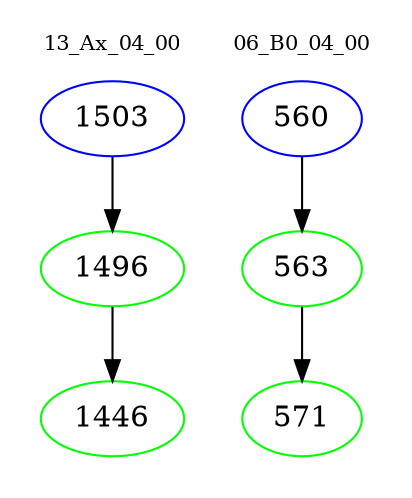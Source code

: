 digraph{
subgraph cluster_0 {
color = white
label = "13_Ax_04_00";
fontsize=10;
T0_1503 [label="1503", color="blue"]
T0_1503 -> T0_1496 [color="black"]
T0_1496 [label="1496", color="green"]
T0_1496 -> T0_1446 [color="black"]
T0_1446 [label="1446", color="green"]
}
subgraph cluster_1 {
color = white
label = "06_B0_04_00";
fontsize=10;
T1_560 [label="560", color="blue"]
T1_560 -> T1_563 [color="black"]
T1_563 [label="563", color="green"]
T1_563 -> T1_571 [color="black"]
T1_571 [label="571", color="green"]
}
}
